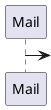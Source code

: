 
class MailAccount {
  String

}
class Mail {
  String id
  String title
  String content
  Mail sender
  Mail receiver
}


  @startuml
   Mail ->
    
  @enduml